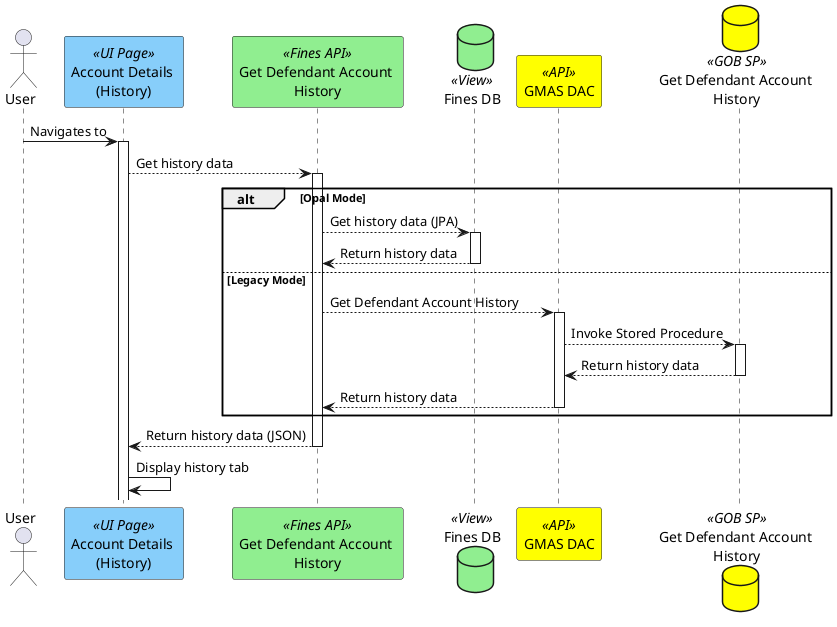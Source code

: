 @startuml
actor "User" as user
participant "Account Details \n(History)" as account <<UI Page>> #lightskyblue
participant "Get Defendant Account \nHistory" as getHistoryApi <<Fines API>> #lightgreen
database "Fines DB" as db <<View>>#lightgreen
participant "GMAS DAC" as gmasDac <<API>> #yellow
database "Get Defendant Account \nHistory" as getHistorySP <<GOB SP>> #yellow

user ->  account ++ :Navigates to
account --> getHistoryApi ++: Get history data
alt Opal Mode
  getHistoryApi --> db ++ : Get history data (JPA)
  db --> getHistoryApi : Return history data
  deactivate db
else Legacy Mode
  getHistoryApi --> gmasDac ++ : Get Defendant Account History
  gmasDac --> getHistorySP ++ : Invoke Stored Procedure
  getHistorySP --> gmasDac -- : Return history data
  gmasDac --> getHistoryApi -- : Return history data
  deactivate gmasDac
end
getHistoryApi --> account : Return history data (JSON)
deactivate getHistoryApi
account -> account : Display history tab

@enduml